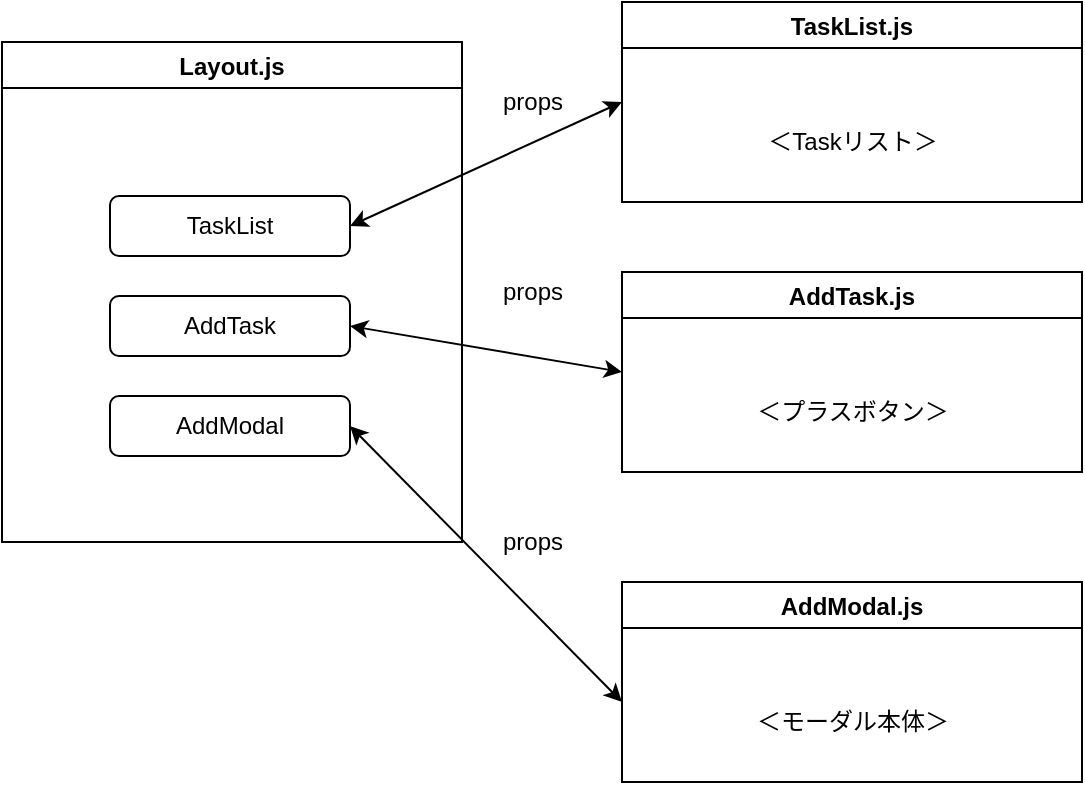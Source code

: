 <mxfile version="16.5.4" type="github">
  <diagram id="zTNhsmYmjn6xe1Ebr3OD" name="Page-1">
    <mxGraphModel dx="1186" dy="589" grid="1" gridSize="10" guides="1" tooltips="1" connect="1" arrows="1" fold="1" page="1" pageScale="1" pageWidth="827" pageHeight="1169" math="0" shadow="0">
      <root>
        <mxCell id="0" />
        <mxCell id="1" parent="0" />
        <mxCell id="UJhI4HKnFpjduF7_UGOD-6" value="Layout.js" style="swimlane;" parent="1" vertex="1">
          <mxGeometry x="240" y="60" width="230" height="250" as="geometry" />
        </mxCell>
        <mxCell id="A4ok5pyUCLYZrime6KL0-2" value="TaskList" style="rounded=1;whiteSpace=wrap;html=1;" parent="UJhI4HKnFpjduF7_UGOD-6" vertex="1">
          <mxGeometry x="54" y="77" width="120" height="30" as="geometry" />
        </mxCell>
        <mxCell id="A4ok5pyUCLYZrime6KL0-3" value="AddTask" style="rounded=1;whiteSpace=wrap;html=1;" parent="UJhI4HKnFpjduF7_UGOD-6" vertex="1">
          <mxGeometry x="54" y="127" width="120" height="30" as="geometry" />
        </mxCell>
        <mxCell id="A4ok5pyUCLYZrime6KL0-4" value="AddModal" style="rounded=1;whiteSpace=wrap;html=1;" parent="UJhI4HKnFpjduF7_UGOD-6" vertex="1">
          <mxGeometry x="54" y="177" width="120" height="30" as="geometry" />
        </mxCell>
        <mxCell id="A4ok5pyUCLYZrime6KL0-16" value="TaskList.js" style="swimlane;startSize=23;" parent="1" vertex="1">
          <mxGeometry x="550" y="40" width="230" height="100" as="geometry" />
        </mxCell>
        <mxCell id="A4ok5pyUCLYZrime6KL0-17" value="＜Taskリスト＞" style="text;html=1;align=center;verticalAlign=middle;resizable=0;points=[];autosize=1;strokeColor=none;fillColor=none;" parent="A4ok5pyUCLYZrime6KL0-16" vertex="1">
          <mxGeometry x="65" y="60" width="100" height="20" as="geometry" />
        </mxCell>
        <mxCell id="A4ok5pyUCLYZrime6KL0-19" value="" style="endArrow=classic;startArrow=classic;html=1;exitX=1;exitY=0.5;exitDx=0;exitDy=0;entryX=0;entryY=0.5;entryDx=0;entryDy=0;" parent="1" source="A4ok5pyUCLYZrime6KL0-2" target="A4ok5pyUCLYZrime6KL0-16" edge="1">
          <mxGeometry width="50" height="50" relative="1" as="geometry">
            <mxPoint x="424" y="135" as="sourcePoint" />
            <mxPoint x="560" y="-50" as="targetPoint" />
          </mxGeometry>
        </mxCell>
        <mxCell id="A4ok5pyUCLYZrime6KL0-20" value="AddTask.js" style="swimlane;startSize=23;" parent="1" vertex="1">
          <mxGeometry x="550" y="175" width="230" height="100" as="geometry" />
        </mxCell>
        <mxCell id="A4ok5pyUCLYZrime6KL0-21" value="＜プラスボタン＞" style="text;html=1;align=center;verticalAlign=middle;resizable=0;points=[];autosize=1;strokeColor=none;fillColor=none;" parent="A4ok5pyUCLYZrime6KL0-20" vertex="1">
          <mxGeometry x="60" y="60" width="110" height="20" as="geometry" />
        </mxCell>
        <mxCell id="A4ok5pyUCLYZrime6KL0-23" value="" style="endArrow=classic;startArrow=classic;html=1;exitX=1;exitY=0.5;exitDx=0;exitDy=0;entryX=0;entryY=0.5;entryDx=0;entryDy=0;" parent="1" source="A4ok5pyUCLYZrime6KL0-3" target="A4ok5pyUCLYZrime6KL0-20" edge="1">
          <mxGeometry width="50" height="50" relative="1" as="geometry">
            <mxPoint x="414" y="310" as="sourcePoint" />
            <mxPoint x="560" y="85" as="targetPoint" />
          </mxGeometry>
        </mxCell>
        <mxCell id="A4ok5pyUCLYZrime6KL0-24" value="props" style="text;html=1;align=center;verticalAlign=middle;resizable=0;points=[];autosize=1;strokeColor=none;fillColor=none;" parent="1" vertex="1">
          <mxGeometry x="480" y="80" width="50" height="20" as="geometry" />
        </mxCell>
        <mxCell id="A4ok5pyUCLYZrime6KL0-25" value="props" style="text;html=1;align=center;verticalAlign=middle;resizable=0;points=[];autosize=1;strokeColor=none;fillColor=none;" parent="1" vertex="1">
          <mxGeometry x="480" y="175" width="50" height="20" as="geometry" />
        </mxCell>
        <mxCell id="A4ok5pyUCLYZrime6KL0-26" value="AddModal.js" style="swimlane;startSize=23;" parent="1" vertex="1">
          <mxGeometry x="550" y="330" width="230" height="100" as="geometry" />
        </mxCell>
        <mxCell id="A4ok5pyUCLYZrime6KL0-27" value="＜モーダル本体＞" style="text;html=1;align=center;verticalAlign=middle;resizable=0;points=[];autosize=1;strokeColor=none;fillColor=none;" parent="A4ok5pyUCLYZrime6KL0-26" vertex="1">
          <mxGeometry x="60" y="60" width="110" height="20" as="geometry" />
        </mxCell>
        <mxCell id="A4ok5pyUCLYZrime6KL0-28" value="" style="endArrow=classic;startArrow=classic;html=1;exitX=1;exitY=0.5;exitDx=0;exitDy=0;" parent="1" source="A4ok5pyUCLYZrime6KL0-4" edge="1">
          <mxGeometry width="50" height="50" relative="1" as="geometry">
            <mxPoint x="424" y="235" as="sourcePoint" />
            <mxPoint x="550" y="390" as="targetPoint" />
          </mxGeometry>
        </mxCell>
        <mxCell id="dLc8fk6P_hCIsWVtNQdf-7" value="props" style="text;html=1;align=center;verticalAlign=middle;resizable=0;points=[];autosize=1;strokeColor=none;fillColor=none;" parent="1" vertex="1">
          <mxGeometry x="480" y="300" width="50" height="20" as="geometry" />
        </mxCell>
      </root>
    </mxGraphModel>
  </diagram>
</mxfile>
